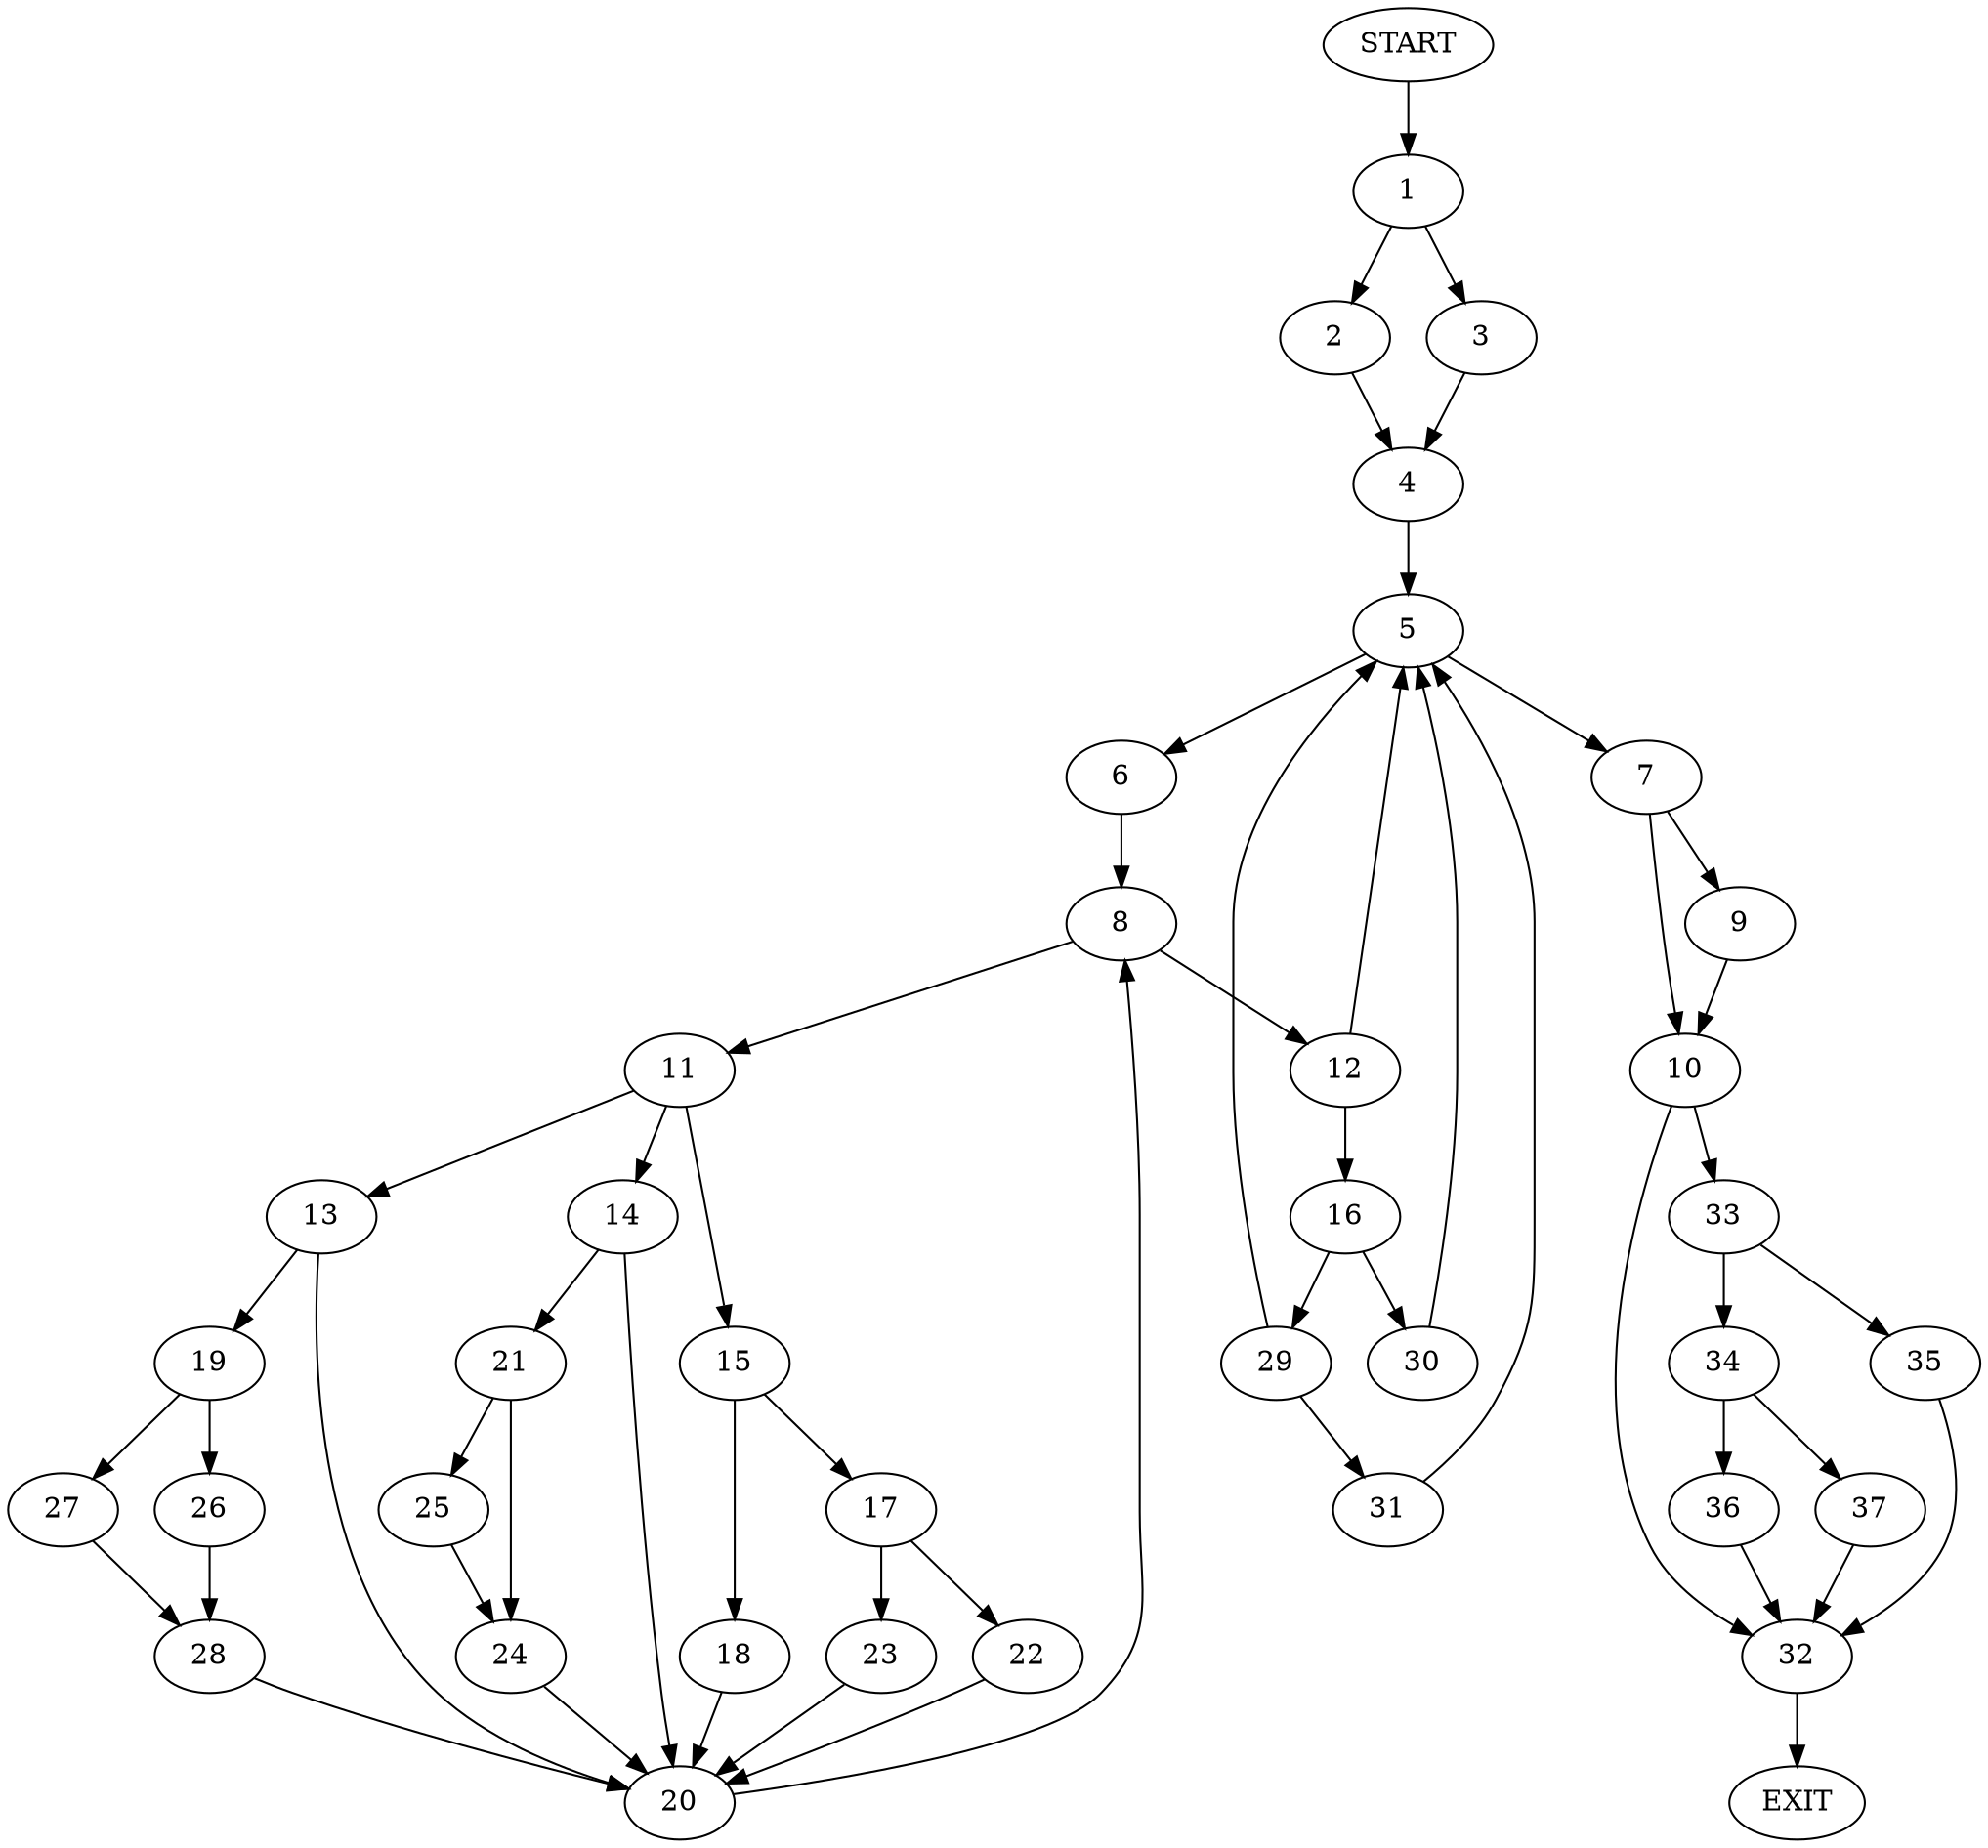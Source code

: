 digraph {
0 [label="START"]
38 [label="EXIT"]
0 -> 1
1 -> 2
1 -> 3
2 -> 4
3 -> 4
4 -> 5
5 -> 6
5 -> 7
6 -> 8
7 -> 9
7 -> 10
8 -> 11
8 -> 12
11 -> 13
11 -> 14
11 -> 15
12 -> 5
12 -> 16
15 -> 17
15 -> 18
13 -> 19
13 -> 20
14 -> 21
14 -> 20
17 -> 22
17 -> 23
18 -> 20
22 -> 20
23 -> 20
20 -> 8
21 -> 24
21 -> 25
24 -> 20
25 -> 24
19 -> 26
19 -> 27
26 -> 28
27 -> 28
28 -> 20
16 -> 29
16 -> 30
30 -> 5
29 -> 31
29 -> 5
31 -> 5
9 -> 10
10 -> 32
10 -> 33
32 -> 38
33 -> 34
33 -> 35
34 -> 36
34 -> 37
35 -> 32
36 -> 32
37 -> 32
}

